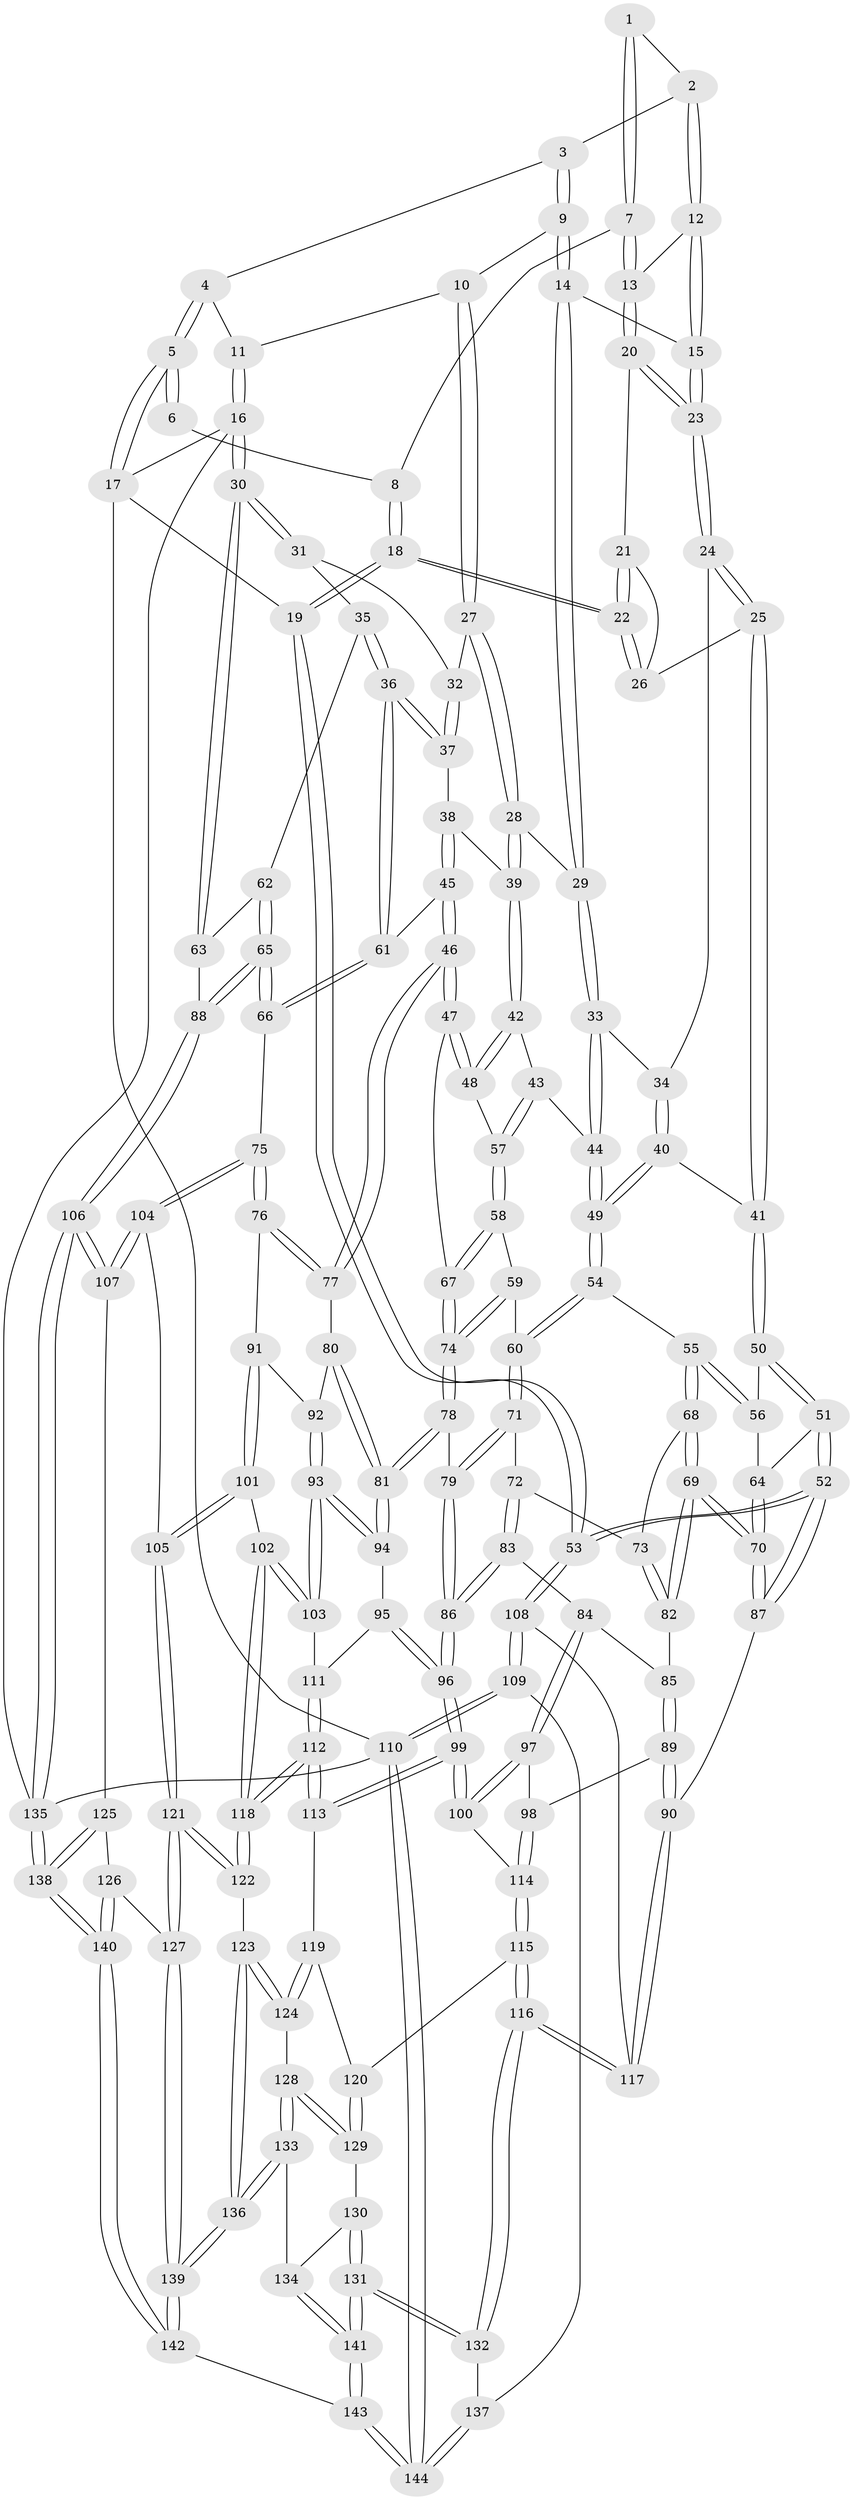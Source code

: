 // coarse degree distribution, {5: 0.09090909090909091, 2: 0.13636363636363635, 6: 0.022727272727272728, 3: 0.36363636363636365, 4: 0.38636363636363635}
// Generated by graph-tools (version 1.1) at 2025/54/03/04/25 22:54:12]
// undirected, 144 vertices, 357 edges
graph export_dot {
  node [color=gray90,style=filled];
  1 [pos="+0.09196730592991398+0.04624699697519286"];
  2 [pos="+0.20764741896591918+0.03431597394609972"];
  3 [pos="+0.2175523023652603+0.012396763480305556"];
  4 [pos="+0.20373679222934182+0"];
  5 [pos="+0+0"];
  6 [pos="+0+0"];
  7 [pos="+0.09897115680723086+0.11576588393528754"];
  8 [pos="+0.06634199488712152+0.12301699532430171"];
  9 [pos="+0.3482096734351289+0.06242766886770282"];
  10 [pos="+0.5841175989990637+0"];
  11 [pos="+0.5875051866792286+0"];
  12 [pos="+0.2056117568873099+0.07543440363011074"];
  13 [pos="+0.12384567158538938+0.13075698992477844"];
  14 [pos="+0.2909505637301307+0.1601750868899527"];
  15 [pos="+0.2576746612396778+0.15668494011359185"];
  16 [pos="+1+0"];
  17 [pos="+0+0"];
  18 [pos="+0+0.22608663573988938"];
  19 [pos="+0+0.25665718800548354"];
  20 [pos="+0.13096994596864786+0.16791365109709594"];
  21 [pos="+0.11158309197958441+0.18476564725956032"];
  22 [pos="+0+0.2255016990682729"];
  23 [pos="+0.19657750033494215+0.2128861234784609"];
  24 [pos="+0.1938284608800956+0.24073970324391578"];
  25 [pos="+0.15813630420197042+0.2966022516333548"];
  26 [pos="+0.1040262052542464+0.25389220111402894"];
  27 [pos="+0.593529093822092+0"];
  28 [pos="+0.5724553419780202+0.0919677857306452"];
  29 [pos="+0.3519084377924404+0.22049417593609172"];
  30 [pos="+1+0"];
  31 [pos="+0.8895226403711924+0.11794105215178492"];
  32 [pos="+0.638058520775568+0.02409074269997886"];
  33 [pos="+0.34859002506376385+0.25425420070313415"];
  34 [pos="+0.2441126683045437+0.2615010261065648"];
  35 [pos="+0.9045761711568914+0.276368769619117"];
  36 [pos="+0.8640323448604377+0.30513567856174617"];
  37 [pos="+0.8424179872660413+0.290136663294715"];
  38 [pos="+0.6935779780670744+0.24035789598319043"];
  39 [pos="+0.5774979627426301+0.13524267906218956"];
  40 [pos="+0.263992365968937+0.32459767216658514"];
  41 [pos="+0.15790366506810208+0.3003886409555232"];
  42 [pos="+0.5585482735775965+0.2523529556274261"];
  43 [pos="+0.3921154637083541+0.32248262021274726"];
  44 [pos="+0.35872590607413835+0.30702722082299255"];
  45 [pos="+0.7016853481054232+0.38305504560490655"];
  46 [pos="+0.6176447684105744+0.4059491480631395"];
  47 [pos="+0.6122602094360472+0.4021980974195953"];
  48 [pos="+0.5703438642322644+0.30077510262270335"];
  49 [pos="+0.30566185814044594+0.35275907925291317"];
  50 [pos="+0.14879313859812068+0.3238541247468217"];
  51 [pos="+0.034545792997604866+0.41706763404387176"];
  52 [pos="+0+0.49780512082805317"];
  53 [pos="+0+0.5059663917911145"];
  54 [pos="+0.2960848291066323+0.3750806356833482"];
  55 [pos="+0.2835624540791936+0.38991320613812774"];
  56 [pos="+0.2211053301547998+0.38973445320078265"];
  57 [pos="+0.42843503689720386+0.38517653162258325"];
  58 [pos="+0.43967217863512265+0.4256770523220611"];
  59 [pos="+0.43220667099907706+0.4406980062089225"];
  60 [pos="+0.4061601545890077+0.4590298797548743"];
  61 [pos="+0.8277536427994159+0.37820019956876677"];
  62 [pos="+1+0.29130312440454936"];
  63 [pos="+1+0.2858990797408995"];
  64 [pos="+0.2031232493573568+0.41616290518081805"];
  65 [pos="+0.9202682296639113+0.5291136385492501"];
  66 [pos="+0.8625912882923975+0.5075392004145527"];
  67 [pos="+0.6084241600563833+0.40336430987321004"];
  68 [pos="+0.2842189464653137+0.45470981658027315"];
  69 [pos="+0.19604929268140667+0.5123097009086066"];
  70 [pos="+0.1919833799607101+0.5128342597880879"];
  71 [pos="+0.388847676038102+0.482537759656022"];
  72 [pos="+0.34441708952347294+0.4968118643787638"];
  73 [pos="+0.32455186919929574+0.4879366735453527"];
  74 [pos="+0.48854179596143177+0.5083631261506482"];
  75 [pos="+0.851409373257069+0.5174453116532388"];
  76 [pos="+0.6773866100691075+0.5247392086557148"];
  77 [pos="+0.6219406318648879+0.4420859554054648"];
  78 [pos="+0.4937161681559794+0.5352122225284237"];
  79 [pos="+0.4227424120877054+0.5556268967049531"];
  80 [pos="+0.5635904429818678+0.5387313727117292"];
  81 [pos="+0.5265128122736958+0.5625861767436112"];
  82 [pos="+0.26346872247608766+0.5458438951734507"];
  83 [pos="+0.3347545113326213+0.5506020802416148"];
  84 [pos="+0.31725847893576653+0.5728769130990593"];
  85 [pos="+0.2709436305803931+0.5548321849782368"];
  86 [pos="+0.4128059162857603+0.5864082480849361"];
  87 [pos="+0.11424583089541253+0.5511865624242421"];
  88 [pos="+1+0.6659719338677917"];
  89 [pos="+0.23754270634760624+0.6441676652964294"];
  90 [pos="+0.19119067120074057+0.6489288727192073"];
  91 [pos="+0.6708696353146405+0.5649647464348958"];
  92 [pos="+0.6051781541481506+0.5727290565097182"];
  93 [pos="+0.5911798829371862+0.6503084135613171"];
  94 [pos="+0.523610599150884+0.6005506673679405"];
  95 [pos="+0.4711993810583002+0.6386567901934426"];
  96 [pos="+0.41814407873227455+0.6698942588870386"];
  97 [pos="+0.3172906842982729+0.573530445388347"];
  98 [pos="+0.2756447198160936+0.6493702241823595"];
  99 [pos="+0.4173162974946112+0.6713762749269963"];
  100 [pos="+0.4157988924849312+0.6714060753325738"];
  101 [pos="+0.697866200313054+0.6940602662030666"];
  102 [pos="+0.6578016366179122+0.6857629943697656"];
  103 [pos="+0.5924695353276815+0.6519505644234471"];
  104 [pos="+0.749459310556925+0.709723240421131"];
  105 [pos="+0.7235845849182099+0.7138400109939457"];
  106 [pos="+1+0.7946212273447327"];
  107 [pos="+0.8973502826490125+0.7854880009557778"];
  108 [pos="+0+0.5422143127379326"];
  109 [pos="+0+1"];
  110 [pos="+0+1"];
  111 [pos="+0.5488858723798321+0.6823057823196252"];
  112 [pos="+0.476115613242151+0.761022947040041"];
  113 [pos="+0.4596190289183627+0.7483811615791061"];
  114 [pos="+0.3332285329076683+0.6917797370939428"];
  115 [pos="+0.27170324268851087+0.8137066788208425"];
  116 [pos="+0.1691672576839321+0.8314571656964995"];
  117 [pos="+0.16425722385041008+0.819129666292688"];
  118 [pos="+0.48888978365403046+0.7775334614397863"];
  119 [pos="+0.37672708270414035+0.7990866741183007"];
  120 [pos="+0.28958883906120647+0.8215591046732972"];
  121 [pos="+0.6494924123929766+0.8635524345183493"];
  122 [pos="+0.5000857439697385+0.8057627123038156"];
  123 [pos="+0.45028078373358543+0.8932014410399364"];
  124 [pos="+0.42304729887227294+0.8920393727090989"];
  125 [pos="+0.8083298013574057+0.9028664311582877"];
  126 [pos="+0.7883706389191167+0.9118160048663517"];
  127 [pos="+0.6588362174520449+0.9091895371318253"];
  128 [pos="+0.38207170131151524+0.8975440283049209"];
  129 [pos="+0.34740350918497487+0.8867180436661606"];
  130 [pos="+0.3335489307801816+0.9116413352786006"];
  131 [pos="+0.2821294304351113+0.9858444605563313"];
  132 [pos="+0.16338332346368256+0.8456694223043826"];
  133 [pos="+0.37170806614815494+0.9670696741610043"];
  134 [pos="+0.35582991682442466+0.9772181873760261"];
  135 [pos="+1+1"];
  136 [pos="+0.5052462417098106+1"];
  137 [pos="+0.13791133609791445+0.8724280622267057"];
  138 [pos="+1+1"];
  139 [pos="+0.5854670252678346+1"];
  140 [pos="+0.8757617586082797+1"];
  141 [pos="+0.29445857192661345+1"];
  142 [pos="+0.5901673580094368+1"];
  143 [pos="+0.28318412970130685+1"];
  144 [pos="+0.14249373095561502+1"];
  1 -- 2;
  1 -- 7;
  1 -- 7;
  2 -- 3;
  2 -- 12;
  2 -- 12;
  3 -- 4;
  3 -- 9;
  3 -- 9;
  4 -- 5;
  4 -- 5;
  4 -- 11;
  5 -- 6;
  5 -- 6;
  5 -- 17;
  5 -- 17;
  6 -- 8;
  7 -- 8;
  7 -- 13;
  7 -- 13;
  8 -- 18;
  8 -- 18;
  9 -- 10;
  9 -- 14;
  9 -- 14;
  10 -- 11;
  10 -- 27;
  10 -- 27;
  11 -- 16;
  11 -- 16;
  12 -- 13;
  12 -- 15;
  12 -- 15;
  13 -- 20;
  13 -- 20;
  14 -- 15;
  14 -- 29;
  14 -- 29;
  15 -- 23;
  15 -- 23;
  16 -- 17;
  16 -- 30;
  16 -- 30;
  16 -- 135;
  17 -- 19;
  17 -- 110;
  18 -- 19;
  18 -- 19;
  18 -- 22;
  18 -- 22;
  19 -- 53;
  19 -- 53;
  20 -- 21;
  20 -- 23;
  20 -- 23;
  21 -- 22;
  21 -- 22;
  21 -- 26;
  22 -- 26;
  22 -- 26;
  23 -- 24;
  23 -- 24;
  24 -- 25;
  24 -- 25;
  24 -- 34;
  25 -- 26;
  25 -- 41;
  25 -- 41;
  27 -- 28;
  27 -- 28;
  27 -- 32;
  28 -- 29;
  28 -- 39;
  28 -- 39;
  29 -- 33;
  29 -- 33;
  30 -- 31;
  30 -- 31;
  30 -- 63;
  30 -- 63;
  31 -- 32;
  31 -- 35;
  32 -- 37;
  32 -- 37;
  33 -- 34;
  33 -- 44;
  33 -- 44;
  34 -- 40;
  34 -- 40;
  35 -- 36;
  35 -- 36;
  35 -- 62;
  36 -- 37;
  36 -- 37;
  36 -- 61;
  36 -- 61;
  37 -- 38;
  38 -- 39;
  38 -- 45;
  38 -- 45;
  39 -- 42;
  39 -- 42;
  40 -- 41;
  40 -- 49;
  40 -- 49;
  41 -- 50;
  41 -- 50;
  42 -- 43;
  42 -- 48;
  42 -- 48;
  43 -- 44;
  43 -- 57;
  43 -- 57;
  44 -- 49;
  44 -- 49;
  45 -- 46;
  45 -- 46;
  45 -- 61;
  46 -- 47;
  46 -- 47;
  46 -- 77;
  46 -- 77;
  47 -- 48;
  47 -- 48;
  47 -- 67;
  48 -- 57;
  49 -- 54;
  49 -- 54;
  50 -- 51;
  50 -- 51;
  50 -- 56;
  51 -- 52;
  51 -- 52;
  51 -- 64;
  52 -- 53;
  52 -- 53;
  52 -- 87;
  52 -- 87;
  53 -- 108;
  53 -- 108;
  54 -- 55;
  54 -- 60;
  54 -- 60;
  55 -- 56;
  55 -- 56;
  55 -- 68;
  55 -- 68;
  56 -- 64;
  57 -- 58;
  57 -- 58;
  58 -- 59;
  58 -- 67;
  58 -- 67;
  59 -- 60;
  59 -- 74;
  59 -- 74;
  60 -- 71;
  60 -- 71;
  61 -- 66;
  61 -- 66;
  62 -- 63;
  62 -- 65;
  62 -- 65;
  63 -- 88;
  64 -- 70;
  64 -- 70;
  65 -- 66;
  65 -- 66;
  65 -- 88;
  65 -- 88;
  66 -- 75;
  67 -- 74;
  67 -- 74;
  68 -- 69;
  68 -- 69;
  68 -- 73;
  69 -- 70;
  69 -- 70;
  69 -- 82;
  69 -- 82;
  70 -- 87;
  70 -- 87;
  71 -- 72;
  71 -- 79;
  71 -- 79;
  72 -- 73;
  72 -- 83;
  72 -- 83;
  73 -- 82;
  73 -- 82;
  74 -- 78;
  74 -- 78;
  75 -- 76;
  75 -- 76;
  75 -- 104;
  75 -- 104;
  76 -- 77;
  76 -- 77;
  76 -- 91;
  77 -- 80;
  78 -- 79;
  78 -- 81;
  78 -- 81;
  79 -- 86;
  79 -- 86;
  80 -- 81;
  80 -- 81;
  80 -- 92;
  81 -- 94;
  81 -- 94;
  82 -- 85;
  83 -- 84;
  83 -- 86;
  83 -- 86;
  84 -- 85;
  84 -- 97;
  84 -- 97;
  85 -- 89;
  85 -- 89;
  86 -- 96;
  86 -- 96;
  87 -- 90;
  88 -- 106;
  88 -- 106;
  89 -- 90;
  89 -- 90;
  89 -- 98;
  90 -- 117;
  90 -- 117;
  91 -- 92;
  91 -- 101;
  91 -- 101;
  92 -- 93;
  92 -- 93;
  93 -- 94;
  93 -- 94;
  93 -- 103;
  93 -- 103;
  94 -- 95;
  95 -- 96;
  95 -- 96;
  95 -- 111;
  96 -- 99;
  96 -- 99;
  97 -- 98;
  97 -- 100;
  97 -- 100;
  98 -- 114;
  98 -- 114;
  99 -- 100;
  99 -- 100;
  99 -- 113;
  99 -- 113;
  100 -- 114;
  101 -- 102;
  101 -- 105;
  101 -- 105;
  102 -- 103;
  102 -- 103;
  102 -- 118;
  102 -- 118;
  103 -- 111;
  104 -- 105;
  104 -- 107;
  104 -- 107;
  105 -- 121;
  105 -- 121;
  106 -- 107;
  106 -- 107;
  106 -- 135;
  106 -- 135;
  107 -- 125;
  108 -- 109;
  108 -- 109;
  108 -- 117;
  109 -- 110;
  109 -- 110;
  109 -- 137;
  110 -- 135;
  110 -- 144;
  110 -- 144;
  111 -- 112;
  111 -- 112;
  112 -- 113;
  112 -- 113;
  112 -- 118;
  112 -- 118;
  113 -- 119;
  114 -- 115;
  114 -- 115;
  115 -- 116;
  115 -- 116;
  115 -- 120;
  116 -- 117;
  116 -- 117;
  116 -- 132;
  116 -- 132;
  118 -- 122;
  118 -- 122;
  119 -- 120;
  119 -- 124;
  119 -- 124;
  120 -- 129;
  120 -- 129;
  121 -- 122;
  121 -- 122;
  121 -- 127;
  121 -- 127;
  122 -- 123;
  123 -- 124;
  123 -- 124;
  123 -- 136;
  123 -- 136;
  124 -- 128;
  125 -- 126;
  125 -- 138;
  125 -- 138;
  126 -- 127;
  126 -- 140;
  126 -- 140;
  127 -- 139;
  127 -- 139;
  128 -- 129;
  128 -- 129;
  128 -- 133;
  128 -- 133;
  129 -- 130;
  130 -- 131;
  130 -- 131;
  130 -- 134;
  131 -- 132;
  131 -- 132;
  131 -- 141;
  131 -- 141;
  132 -- 137;
  133 -- 134;
  133 -- 136;
  133 -- 136;
  134 -- 141;
  134 -- 141;
  135 -- 138;
  135 -- 138;
  136 -- 139;
  136 -- 139;
  137 -- 144;
  137 -- 144;
  138 -- 140;
  138 -- 140;
  139 -- 142;
  139 -- 142;
  140 -- 142;
  140 -- 142;
  141 -- 143;
  141 -- 143;
  142 -- 143;
  143 -- 144;
  143 -- 144;
}
